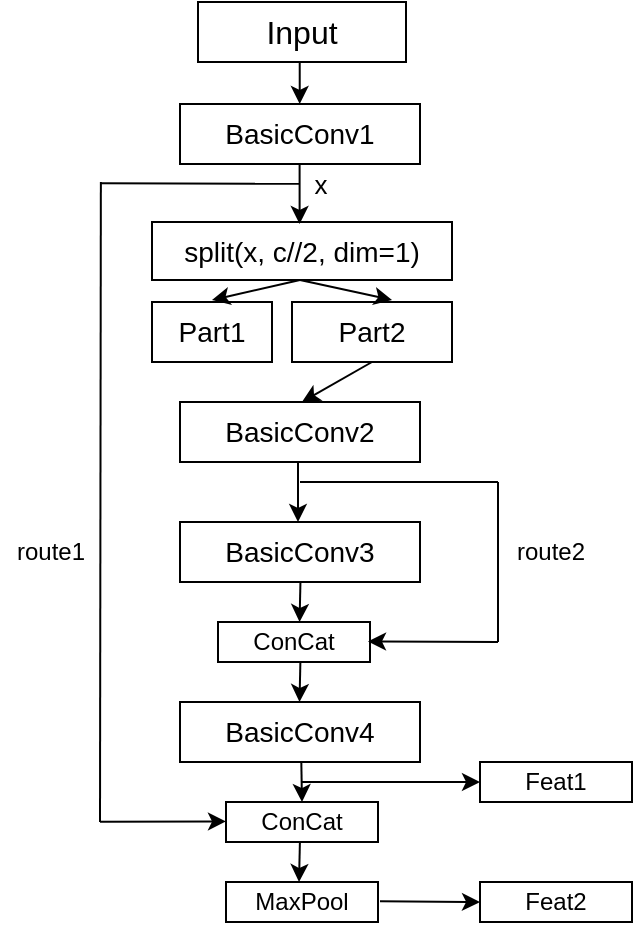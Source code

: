 <mxfile version="14.2.9" type="github">
  <diagram id="XTZovbi7HOjRICIGSqNF" name="第 1 页">
    <mxGraphModel dx="1355" dy="774" grid="1" gridSize="10" guides="1" tooltips="1" connect="1" arrows="1" fold="1" page="1" pageScale="1" pageWidth="827" pageHeight="1169" math="0" shadow="0">
      <root>
        <mxCell id="0" />
        <mxCell id="1" parent="0" />
        <mxCell id="q7BljXFhIfi4pyyEKuzE-1" value="&lt;font style=&quot;font-size: 16px&quot;&gt;Input&lt;/font&gt;" style="rounded=0;whiteSpace=wrap;html=1;" vertex="1" parent="1">
          <mxGeometry x="369" y="120" width="104" height="30" as="geometry" />
        </mxCell>
        <mxCell id="q7BljXFhIfi4pyyEKuzE-2" value="&lt;font style=&quot;font-size: 14px&quot;&gt;BasicConv1&lt;/font&gt;" style="rounded=0;whiteSpace=wrap;html=1;" vertex="1" parent="1">
          <mxGeometry x="360" y="171" width="120" height="30" as="geometry" />
        </mxCell>
        <mxCell id="q7BljXFhIfi4pyyEKuzE-3" value="" style="endArrow=classic;html=1;" edge="1" parent="1">
          <mxGeometry width="50" height="50" relative="1" as="geometry">
            <mxPoint x="419.86" y="150" as="sourcePoint" />
            <mxPoint x="419.86" y="171" as="targetPoint" />
          </mxGeometry>
        </mxCell>
        <mxCell id="q7BljXFhIfi4pyyEKuzE-4" value="&lt;font style=&quot;font-size: 14px&quot;&gt;BasicConv2&lt;/font&gt;" style="rounded=0;whiteSpace=wrap;html=1;" vertex="1" parent="1">
          <mxGeometry x="360" y="320" width="120" height="30" as="geometry" />
        </mxCell>
        <mxCell id="q7BljXFhIfi4pyyEKuzE-5" value="&lt;span style=&quot;font-size: 14px&quot;&gt;split(x, c//2, dim=1)&lt;/span&gt;" style="rounded=0;whiteSpace=wrap;html=1;" vertex="1" parent="1">
          <mxGeometry x="346" y="230" width="150" height="29" as="geometry" />
        </mxCell>
        <mxCell id="q7BljXFhIfi4pyyEKuzE-8" value="&lt;font style=&quot;font-size: 13px&quot;&gt;x&lt;/font&gt;" style="text;html=1;resizable=0;autosize=1;align=center;verticalAlign=middle;points=[];fillColor=none;strokeColor=none;rounded=0;" vertex="1" parent="1">
          <mxGeometry x="420" y="201" width="20" height="20" as="geometry" />
        </mxCell>
        <mxCell id="q7BljXFhIfi4pyyEKuzE-9" value="" style="endArrow=none;html=1;" edge="1" parent="1">
          <mxGeometry width="50" height="50" relative="1" as="geometry">
            <mxPoint x="320" y="210.58" as="sourcePoint" />
            <mxPoint x="420" y="210.92" as="targetPoint" />
          </mxGeometry>
        </mxCell>
        <mxCell id="q7BljXFhIfi4pyyEKuzE-10" value="&lt;font style=&quot;font-size: 14px&quot;&gt;Part1&lt;/font&gt;" style="rounded=0;whiteSpace=wrap;html=1;" vertex="1" parent="1">
          <mxGeometry x="346" y="270" width="60" height="30" as="geometry" />
        </mxCell>
        <mxCell id="q7BljXFhIfi4pyyEKuzE-11" value="&lt;font style=&quot;font-size: 14px&quot;&gt;Part2&lt;/font&gt;" style="rounded=0;whiteSpace=wrap;html=1;" vertex="1" parent="1">
          <mxGeometry x="416" y="270" width="80" height="30" as="geometry" />
        </mxCell>
        <mxCell id="q7BljXFhIfi4pyyEKuzE-15" value="" style="endArrow=classic;html=1;" edge="1" parent="1">
          <mxGeometry width="50" height="50" relative="1" as="geometry">
            <mxPoint x="420" y="259" as="sourcePoint" />
            <mxPoint x="466" y="269" as="targetPoint" />
          </mxGeometry>
        </mxCell>
        <mxCell id="q7BljXFhIfi4pyyEKuzE-16" value="" style="endArrow=classic;html=1;" edge="1" parent="1">
          <mxGeometry width="50" height="50" relative="1" as="geometry">
            <mxPoint x="420" y="259" as="sourcePoint" />
            <mxPoint x="376" y="269" as="targetPoint" />
          </mxGeometry>
        </mxCell>
        <mxCell id="q7BljXFhIfi4pyyEKuzE-18" value="" style="endArrow=classic;html=1;" edge="1" parent="1">
          <mxGeometry width="50" height="50" relative="1" as="geometry">
            <mxPoint x="419.8" y="201" as="sourcePoint" />
            <mxPoint x="419.8" y="231" as="targetPoint" />
          </mxGeometry>
        </mxCell>
        <mxCell id="q7BljXFhIfi4pyyEKuzE-20" value="" style="endArrow=classic;html=1;exitX=0.5;exitY=1;exitDx=0;exitDy=0;" edge="1" parent="1" source="q7BljXFhIfi4pyyEKuzE-11">
          <mxGeometry width="50" height="50" relative="1" as="geometry">
            <mxPoint x="420.76" y="300" as="sourcePoint" />
            <mxPoint x="421" y="320" as="targetPoint" />
          </mxGeometry>
        </mxCell>
        <mxCell id="q7BljXFhIfi4pyyEKuzE-21" value="" style="endArrow=classic;html=1;" edge="1" parent="1">
          <mxGeometry width="50" height="50" relative="1" as="geometry">
            <mxPoint x="419" y="350" as="sourcePoint" />
            <mxPoint x="419" y="380" as="targetPoint" />
          </mxGeometry>
        </mxCell>
        <mxCell id="q7BljXFhIfi4pyyEKuzE-22" value="" style="endArrow=none;html=1;" edge="1" parent="1">
          <mxGeometry width="50" height="50" relative="1" as="geometry">
            <mxPoint x="420" y="360" as="sourcePoint" />
            <mxPoint x="519" y="360" as="targetPoint" />
          </mxGeometry>
        </mxCell>
        <mxCell id="q7BljXFhIfi4pyyEKuzE-24" value="route1" style="text;html=1;resizable=0;autosize=1;align=center;verticalAlign=middle;points=[];fillColor=none;strokeColor=none;rounded=0;" vertex="1" parent="1">
          <mxGeometry x="270" y="385" width="50" height="20" as="geometry" />
        </mxCell>
        <mxCell id="q7BljXFhIfi4pyyEKuzE-25" value="&lt;font style=&quot;font-size: 14px&quot;&gt;BasicConv3&lt;/font&gt;" style="rounded=0;whiteSpace=wrap;html=1;" vertex="1" parent="1">
          <mxGeometry x="360" y="380" width="120" height="30" as="geometry" />
        </mxCell>
        <mxCell id="q7BljXFhIfi4pyyEKuzE-26" value="" style="endArrow=classic;html=1;" edge="1" parent="1">
          <mxGeometry width="50" height="50" relative="1" as="geometry">
            <mxPoint x="420.22" y="410" as="sourcePoint" />
            <mxPoint x="419.79" y="430" as="targetPoint" />
          </mxGeometry>
        </mxCell>
        <mxCell id="q7BljXFhIfi4pyyEKuzE-27" value="&lt;font style=&quot;font-size: 12px&quot;&gt;ConCat&lt;/font&gt;" style="rounded=0;whiteSpace=wrap;html=1;" vertex="1" parent="1">
          <mxGeometry x="379" y="430" width="76" height="20" as="geometry" />
        </mxCell>
        <mxCell id="q7BljXFhIfi4pyyEKuzE-28" value="" style="endArrow=none;html=1;" edge="1" parent="1">
          <mxGeometry width="50" height="50" relative="1" as="geometry">
            <mxPoint x="519" y="440" as="sourcePoint" />
            <mxPoint x="519" y="360" as="targetPoint" />
          </mxGeometry>
        </mxCell>
        <mxCell id="q7BljXFhIfi4pyyEKuzE-29" value="" style="endArrow=classic;html=1;" edge="1" parent="1">
          <mxGeometry width="50" height="50" relative="1" as="geometry">
            <mxPoint x="320" y="529.88" as="sourcePoint" />
            <mxPoint x="383" y="529.71" as="targetPoint" />
            <Array as="points">
              <mxPoint x="383" y="529.71" />
            </Array>
          </mxGeometry>
        </mxCell>
        <mxCell id="q7BljXFhIfi4pyyEKuzE-31" value="&lt;font style=&quot;font-size: 14px&quot;&gt;BasicConv4&lt;/font&gt;" style="rounded=0;whiteSpace=wrap;html=1;" vertex="1" parent="1">
          <mxGeometry x="360" y="470" width="120" height="30" as="geometry" />
        </mxCell>
        <mxCell id="q7BljXFhIfi4pyyEKuzE-32" value="" style="endArrow=classic;html=1;" edge="1" parent="1">
          <mxGeometry width="50" height="50" relative="1" as="geometry">
            <mxPoint x="420.19" y="450" as="sourcePoint" />
            <mxPoint x="419.76" y="470" as="targetPoint" />
          </mxGeometry>
        </mxCell>
        <mxCell id="q7BljXFhIfi4pyyEKuzE-33" value="" style="endArrow=classic;html=1;" edge="1" parent="1">
          <mxGeometry width="50" height="50" relative="1" as="geometry">
            <mxPoint x="420.66" y="500" as="sourcePoint" />
            <mxPoint x="421" y="520" as="targetPoint" />
          </mxGeometry>
        </mxCell>
        <mxCell id="q7BljXFhIfi4pyyEKuzE-34" value="&lt;font style=&quot;font-size: 12px&quot;&gt;ConCat&lt;/font&gt;" style="rounded=0;whiteSpace=wrap;html=1;" vertex="1" parent="1">
          <mxGeometry x="383" y="520" width="76" height="20" as="geometry" />
        </mxCell>
        <mxCell id="q7BljXFhIfi4pyyEKuzE-35" value="" style="endArrow=none;html=1;" edge="1" parent="1">
          <mxGeometry width="50" height="50" relative="1" as="geometry">
            <mxPoint x="320" y="530" as="sourcePoint" />
            <mxPoint x="320.43" y="210" as="targetPoint" />
          </mxGeometry>
        </mxCell>
        <mxCell id="q7BljXFhIfi4pyyEKuzE-36" value="" style="endArrow=classic;html=1;" edge="1" parent="1">
          <mxGeometry width="50" height="50" relative="1" as="geometry">
            <mxPoint x="519" y="440" as="sourcePoint" />
            <mxPoint x="454" y="439.71" as="targetPoint" />
          </mxGeometry>
        </mxCell>
        <mxCell id="q7BljXFhIfi4pyyEKuzE-37" value="route2" style="text;html=1;resizable=0;autosize=1;align=center;verticalAlign=middle;points=[];fillColor=none;strokeColor=none;rounded=0;" vertex="1" parent="1">
          <mxGeometry x="520" y="385" width="50" height="20" as="geometry" />
        </mxCell>
        <mxCell id="q7BljXFhIfi4pyyEKuzE-38" value="" style="endArrow=classic;html=1;" edge="1" parent="1">
          <mxGeometry width="50" height="50" relative="1" as="geometry">
            <mxPoint x="421" y="510" as="sourcePoint" />
            <mxPoint x="510" y="510" as="targetPoint" />
          </mxGeometry>
        </mxCell>
        <mxCell id="q7BljXFhIfi4pyyEKuzE-39" value="&lt;font style=&quot;font-size: 12px&quot;&gt;MaxPool&lt;/font&gt;" style="rounded=0;whiteSpace=wrap;html=1;" vertex="1" parent="1">
          <mxGeometry x="383" y="560" width="76" height="20" as="geometry" />
        </mxCell>
        <mxCell id="q7BljXFhIfi4pyyEKuzE-40" value="" style="endArrow=classic;html=1;" edge="1" parent="1">
          <mxGeometry width="50" height="50" relative="1" as="geometry">
            <mxPoint x="419.95" y="540" as="sourcePoint" />
            <mxPoint x="419.52" y="560" as="targetPoint" />
          </mxGeometry>
        </mxCell>
        <mxCell id="q7BljXFhIfi4pyyEKuzE-41" value="" style="endArrow=classic;html=1;" edge="1" parent="1">
          <mxGeometry width="50" height="50" relative="1" as="geometry">
            <mxPoint x="460" y="569.66" as="sourcePoint" />
            <mxPoint x="510" y="570" as="targetPoint" />
          </mxGeometry>
        </mxCell>
        <mxCell id="q7BljXFhIfi4pyyEKuzE-42" value="&lt;font style=&quot;font-size: 12px&quot;&gt;Feat1&lt;/font&gt;" style="rounded=0;whiteSpace=wrap;html=1;" vertex="1" parent="1">
          <mxGeometry x="510" y="500" width="76" height="20" as="geometry" />
        </mxCell>
        <mxCell id="q7BljXFhIfi4pyyEKuzE-43" value="&lt;font style=&quot;font-size: 12px&quot;&gt;Feat2&lt;/font&gt;" style="rounded=0;whiteSpace=wrap;html=1;" vertex="1" parent="1">
          <mxGeometry x="510" y="560" width="76" height="20" as="geometry" />
        </mxCell>
      </root>
    </mxGraphModel>
  </diagram>
</mxfile>
